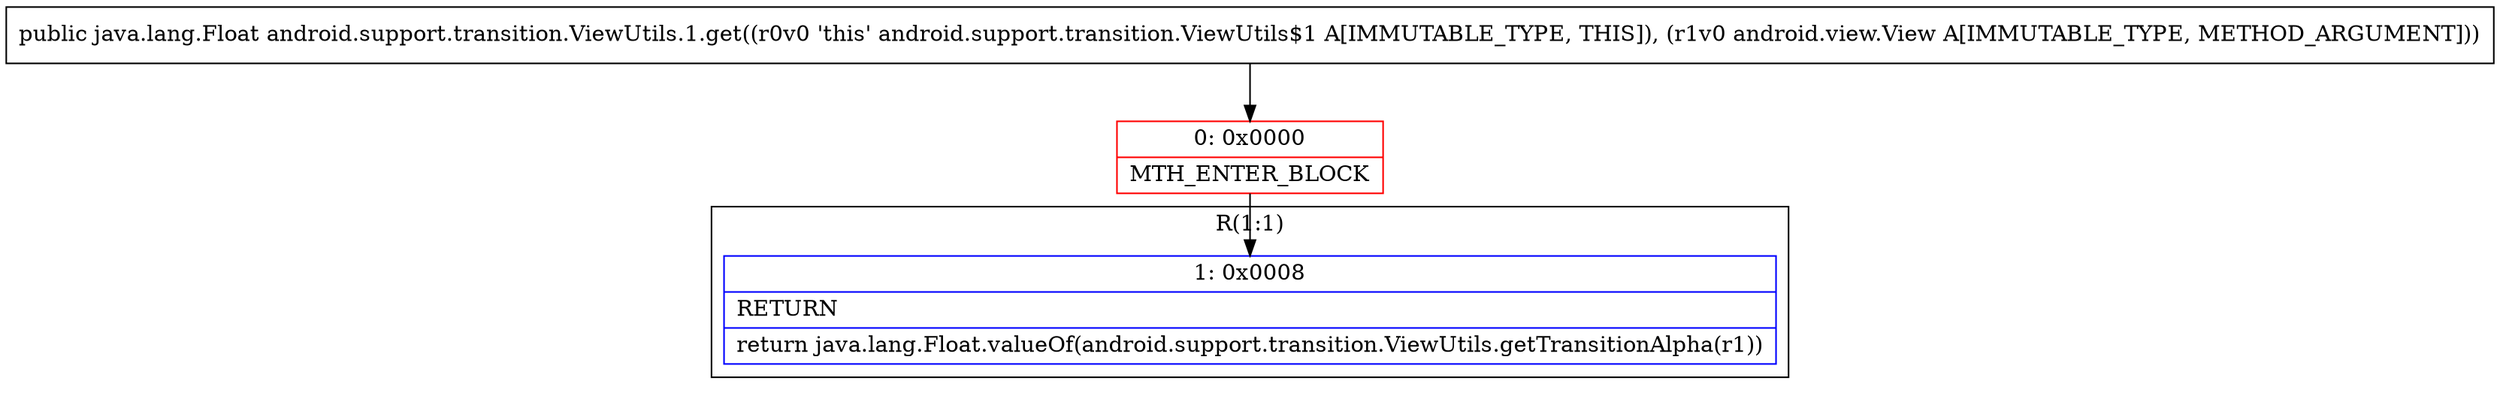 digraph "CFG forandroid.support.transition.ViewUtils.1.get(Landroid\/view\/View;)Ljava\/lang\/Float;" {
subgraph cluster_Region_580367830 {
label = "R(1:1)";
node [shape=record,color=blue];
Node_1 [shape=record,label="{1\:\ 0x0008|RETURN\l|return java.lang.Float.valueOf(android.support.transition.ViewUtils.getTransitionAlpha(r1))\l}"];
}
Node_0 [shape=record,color=red,label="{0\:\ 0x0000|MTH_ENTER_BLOCK\l}"];
MethodNode[shape=record,label="{public java.lang.Float android.support.transition.ViewUtils.1.get((r0v0 'this' android.support.transition.ViewUtils$1 A[IMMUTABLE_TYPE, THIS]), (r1v0 android.view.View A[IMMUTABLE_TYPE, METHOD_ARGUMENT])) }"];
MethodNode -> Node_0;
Node_0 -> Node_1;
}

